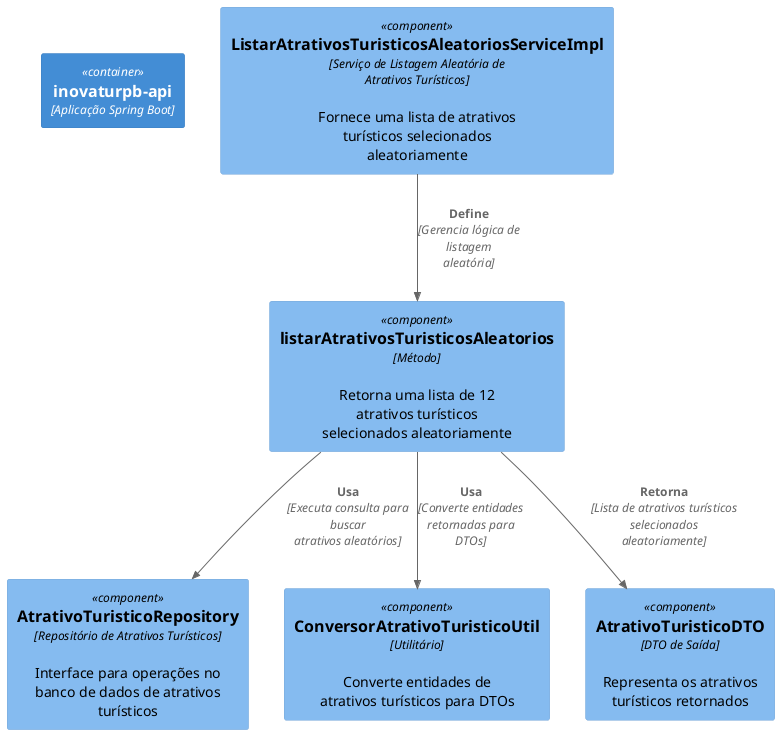 @startuml
!define C4_COMPONENT
!include <C4/C4_Component.puml>

Container(app, "inovaturpb-api", "Aplicação Spring Boot")

' Serviço principal
Component(service, "ListarAtrativosTuristicosAleatoriosServiceImpl", "Serviço de Listagem Aleatória de Atrativos Turísticos", "Fornece uma lista de atrativos turísticos selecionados aleatoriamente")

' Repositório e Componentes Auxiliares
Component(repository, "AtrativoTuristicoRepository", "Repositório de Atrativos Turísticos", "Interface para operações no banco de dados de atrativos turísticos")
Component(util, "ConversorAtrativoTuristicoUtil", "Utilitário", "Converte entidades de atrativos turísticos para DTOs")
Component(dtoOut, "AtrativoTuristicoDTO", "DTO de Saída", "Representa os atrativos turísticos retornados")

' Método principal
Component(method, "listarAtrativosTuristicosAleatorios", "Método", "Retorna uma lista de 12 atrativos turísticos selecionados aleatoriamente")

' Relacionamentos
Rel(service, method, "Define", "Gerencia lógica de listagem aleatória")
Rel(method, repository, "Usa", "Executa consulta para buscar atrativos aleatórios")
Rel(method, util, "Usa", "Converte entidades retornadas para DTOs")
Rel(method, dtoOut, "Retorna", "Lista de atrativos turísticos selecionados aleatoriamente")

@enduml
